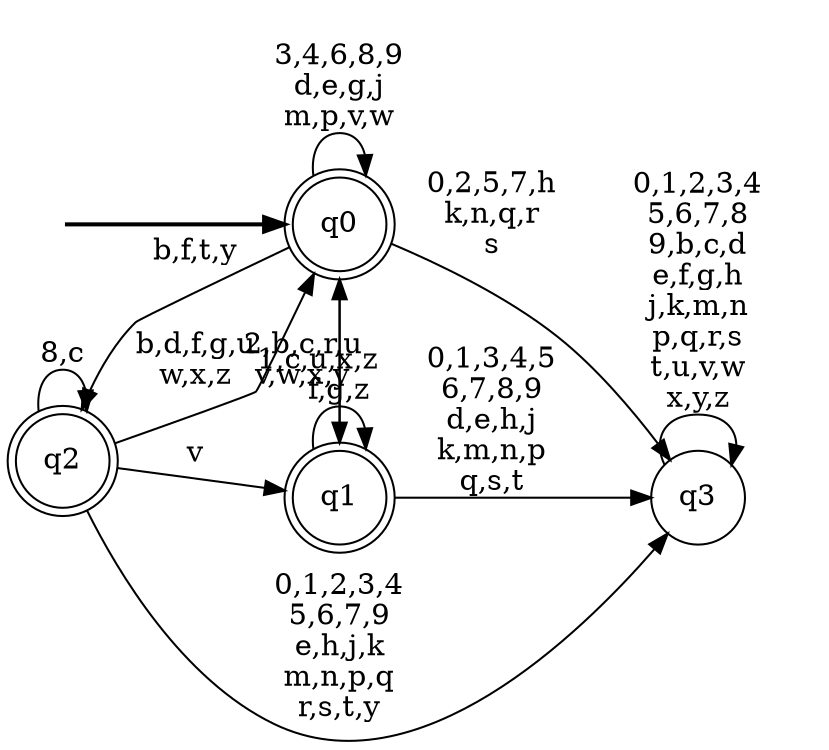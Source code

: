 digraph BlueStar {
__start0 [style = invis, shape = none, label = "", width = 0, height = 0];

rankdir=LR;
size="8,5";

s0 [style="rounded,filled", color="black", fillcolor="white" shape="doublecircle", label="q0"];
s1 [style="rounded,filled", color="black", fillcolor="white" shape="doublecircle", label="q1"];
s2 [style="rounded,filled", color="black", fillcolor="white" shape="doublecircle", label="q2"];
s3 [style="filled", color="black", fillcolor="white" shape="circle", label="q3"];
subgraph cluster_main { 
	graph [pad=".75", ranksep="0.15", nodesep="0.15"];
	 style=invis; 
	__start0 -> s0 [penwidth=2];
}
s0 -> s0 [label="3,4,6,8,9\nd,e,g,j\nm,p,v,w"];
s0 -> s1 [label="1,c,u,x,z"];
s0 -> s2 [label="b,f,t,y"];
s0 -> s3 [label="0,2,5,7,h\nk,n,q,r\ns"];
s1 -> s0 [label="2,b,c,r,u\nv,w,x,y"];
s1 -> s1 [label="f,g,z"];
s1 -> s3 [label="0,1,3,4,5\n6,7,8,9\nd,e,h,j\nk,m,n,p\nq,s,t"];
s2 -> s0 [label="b,d,f,g,u\nw,x,z"];
s2 -> s1 [label="v"];
s2 -> s2 [label="8,c"];
s2 -> s3 [label="0,1,2,3,4\n5,6,7,9\ne,h,j,k\nm,n,p,q\nr,s,t,y"];
s3 -> s3 [label="0,1,2,3,4\n5,6,7,8\n9,b,c,d\ne,f,g,h\nj,k,m,n\np,q,r,s\nt,u,v,w\nx,y,z"];

}